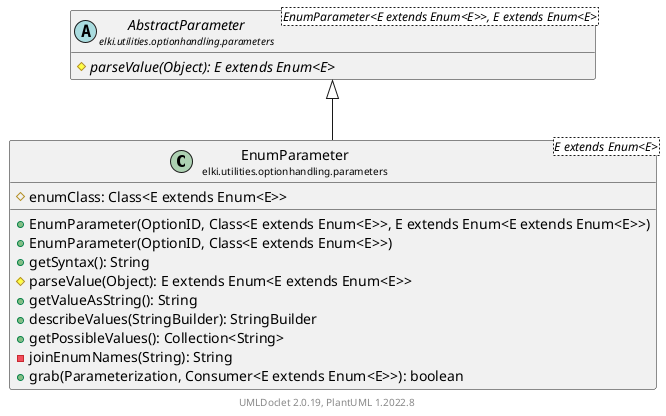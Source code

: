 @startuml
    remove .*\.(Instance|Par|Parameterizer|Factory)$
    set namespaceSeparator none
    hide empty fields
    hide empty methods

    class "<size:14>EnumParameter\n<size:10>elki.utilities.optionhandling.parameters" as elki.utilities.optionhandling.parameters.EnumParameter<E extends Enum<E>> [[EnumParameter.html]] {
        #enumClass: Class<E extends Enum<E>>
        +EnumParameter(OptionID, Class<E extends Enum<E>>, E extends Enum<E extends Enum<E>>)
        +EnumParameter(OptionID, Class<E extends Enum<E>>)
        +getSyntax(): String
        #parseValue(Object): E extends Enum<E extends Enum<E>>
        +getValueAsString(): String
        +describeValues(StringBuilder): StringBuilder
        +getPossibleValues(): Collection<String>
        -joinEnumNames(String): String
        +grab(Parameterization, Consumer<E extends Enum<E>>): boolean
    }

    abstract class "<size:14>AbstractParameter\n<size:10>elki.utilities.optionhandling.parameters" as elki.utilities.optionhandling.parameters.AbstractParameter<EnumParameter<E extends Enum<E>>, E extends Enum<E>> [[AbstractParameter.html]] {
        {abstract} #parseValue(Object): E extends Enum<E>
    }

    elki.utilities.optionhandling.parameters.AbstractParameter <|-- elki.utilities.optionhandling.parameters.EnumParameter

    center footer UMLDoclet 2.0.19, PlantUML 1.2022.8
@enduml

